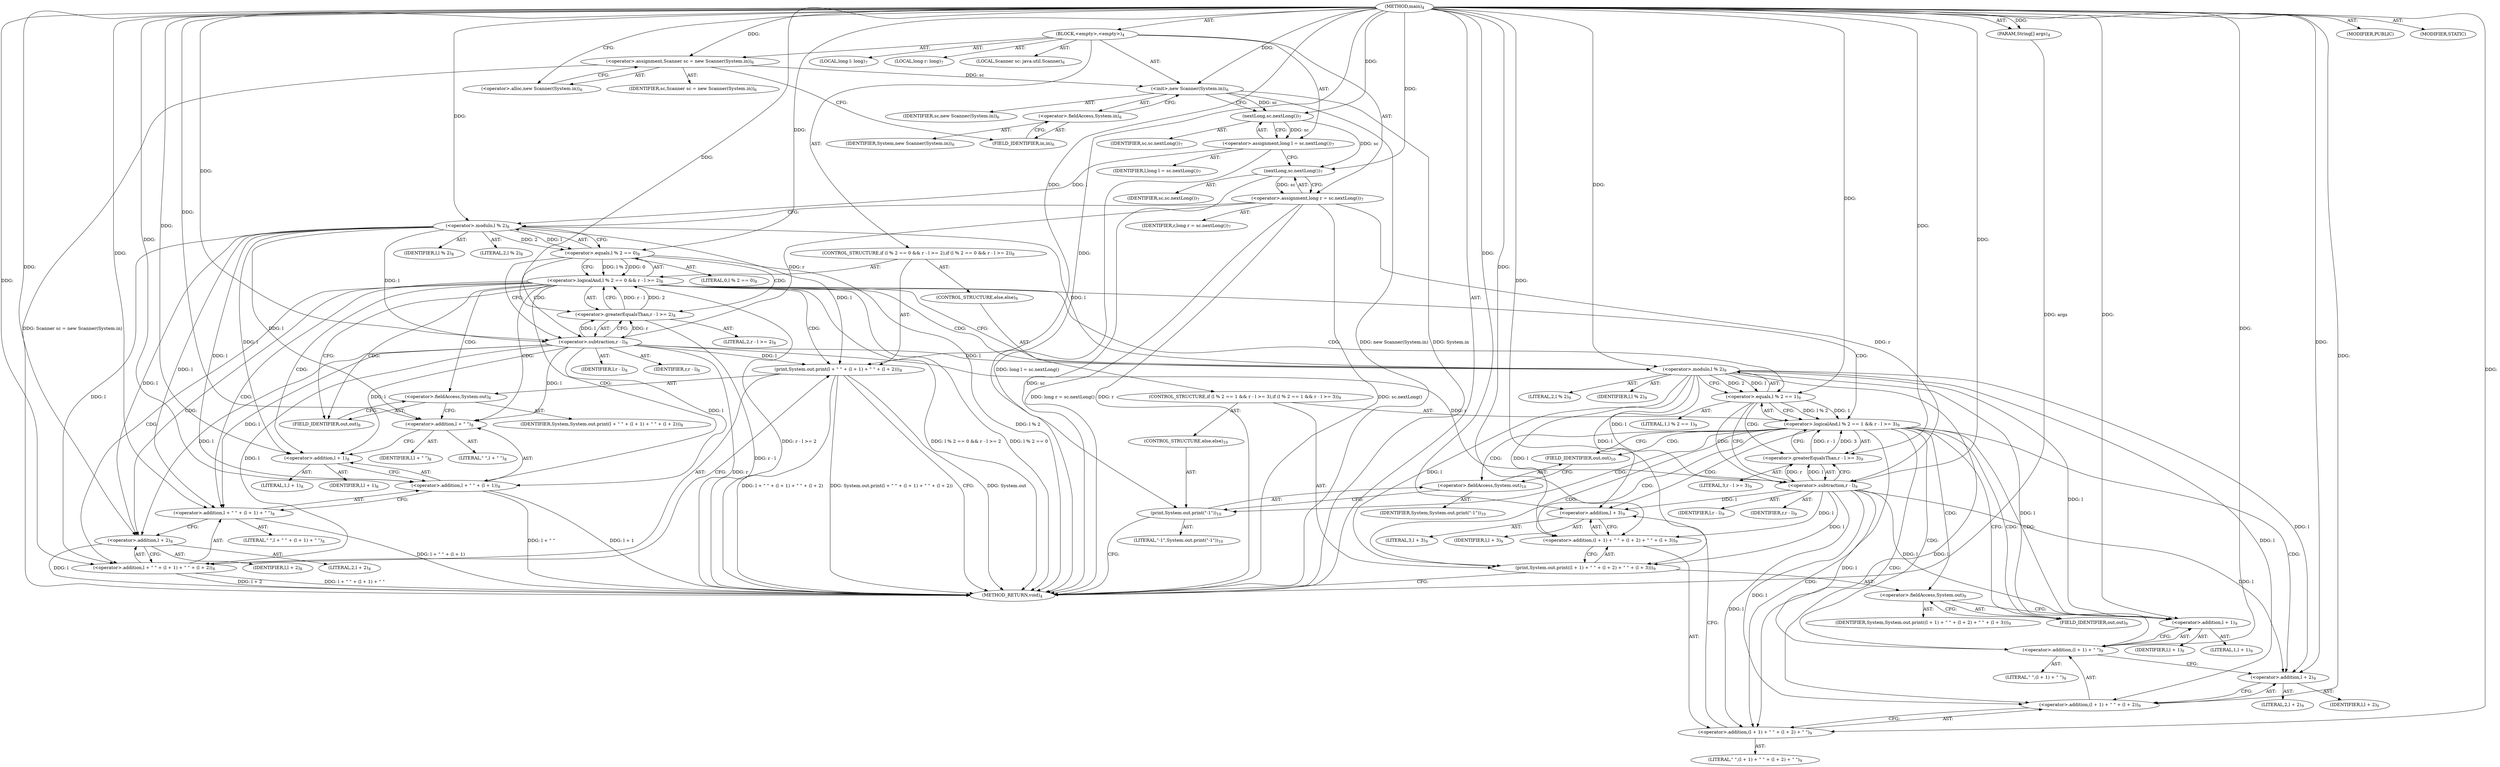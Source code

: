 digraph "main" {  
"19" [label = <(METHOD,main)<SUB>4</SUB>> ]
"20" [label = <(PARAM,String[] args)<SUB>4</SUB>> ]
"21" [label = <(BLOCK,&lt;empty&gt;,&lt;empty&gt;)<SUB>4</SUB>> ]
"4" [label = <(LOCAL,Scanner sc: java.util.Scanner)<SUB>6</SUB>> ]
"22" [label = <(&lt;operator&gt;.assignment,Scanner sc = new Scanner(System.in))<SUB>6</SUB>> ]
"23" [label = <(IDENTIFIER,sc,Scanner sc = new Scanner(System.in))<SUB>6</SUB>> ]
"24" [label = <(&lt;operator&gt;.alloc,new Scanner(System.in))<SUB>6</SUB>> ]
"25" [label = <(&lt;init&gt;,new Scanner(System.in))<SUB>6</SUB>> ]
"3" [label = <(IDENTIFIER,sc,new Scanner(System.in))<SUB>6</SUB>> ]
"26" [label = <(&lt;operator&gt;.fieldAccess,System.in)<SUB>6</SUB>> ]
"27" [label = <(IDENTIFIER,System,new Scanner(System.in))<SUB>6</SUB>> ]
"28" [label = <(FIELD_IDENTIFIER,in,in)<SUB>6</SUB>> ]
"29" [label = <(LOCAL,long l: long)<SUB>7</SUB>> ]
"30" [label = <(LOCAL,long r: long)<SUB>7</SUB>> ]
"31" [label = <(&lt;operator&gt;.assignment,long l = sc.nextLong())<SUB>7</SUB>> ]
"32" [label = <(IDENTIFIER,l,long l = sc.nextLong())<SUB>7</SUB>> ]
"33" [label = <(nextLong,sc.nextLong())<SUB>7</SUB>> ]
"34" [label = <(IDENTIFIER,sc,sc.nextLong())<SUB>7</SUB>> ]
"35" [label = <(&lt;operator&gt;.assignment,long r = sc.nextLong())<SUB>7</SUB>> ]
"36" [label = <(IDENTIFIER,r,long r = sc.nextLong())<SUB>7</SUB>> ]
"37" [label = <(nextLong,sc.nextLong())<SUB>7</SUB>> ]
"38" [label = <(IDENTIFIER,sc,sc.nextLong())<SUB>7</SUB>> ]
"39" [label = <(CONTROL_STRUCTURE,if (l % 2 == 0 &amp;&amp; r - l &gt;= 2),if (l % 2 == 0 &amp;&amp; r - l &gt;= 2))<SUB>8</SUB>> ]
"40" [label = <(&lt;operator&gt;.logicalAnd,l % 2 == 0 &amp;&amp; r - l &gt;= 2)<SUB>8</SUB>> ]
"41" [label = <(&lt;operator&gt;.equals,l % 2 == 0)<SUB>8</SUB>> ]
"42" [label = <(&lt;operator&gt;.modulo,l % 2)<SUB>8</SUB>> ]
"43" [label = <(IDENTIFIER,l,l % 2)<SUB>8</SUB>> ]
"44" [label = <(LITERAL,2,l % 2)<SUB>8</SUB>> ]
"45" [label = <(LITERAL,0,l % 2 == 0)<SUB>8</SUB>> ]
"46" [label = <(&lt;operator&gt;.greaterEqualsThan,r - l &gt;= 2)<SUB>8</SUB>> ]
"47" [label = <(&lt;operator&gt;.subtraction,r - l)<SUB>8</SUB>> ]
"48" [label = <(IDENTIFIER,r,r - l)<SUB>8</SUB>> ]
"49" [label = <(IDENTIFIER,l,r - l)<SUB>8</SUB>> ]
"50" [label = <(LITERAL,2,r - l &gt;= 2)<SUB>8</SUB>> ]
"51" [label = <(print,System.out.print(l + &quot; &quot; + (l + 1) + &quot; &quot; + (l + 2)))<SUB>8</SUB>> ]
"52" [label = <(&lt;operator&gt;.fieldAccess,System.out)<SUB>8</SUB>> ]
"53" [label = <(IDENTIFIER,System,System.out.print(l + &quot; &quot; + (l + 1) + &quot; &quot; + (l + 2)))<SUB>8</SUB>> ]
"54" [label = <(FIELD_IDENTIFIER,out,out)<SUB>8</SUB>> ]
"55" [label = <(&lt;operator&gt;.addition,l + &quot; &quot; + (l + 1) + &quot; &quot; + (l + 2))<SUB>8</SUB>> ]
"56" [label = <(&lt;operator&gt;.addition,l + &quot; &quot; + (l + 1) + &quot; &quot;)<SUB>8</SUB>> ]
"57" [label = <(&lt;operator&gt;.addition,l + &quot; &quot; + (l + 1))<SUB>8</SUB>> ]
"58" [label = <(&lt;operator&gt;.addition,l + &quot; &quot;)<SUB>8</SUB>> ]
"59" [label = <(IDENTIFIER,l,l + &quot; &quot;)<SUB>8</SUB>> ]
"60" [label = <(LITERAL,&quot; &quot;,l + &quot; &quot;)<SUB>8</SUB>> ]
"61" [label = <(&lt;operator&gt;.addition,l + 1)<SUB>8</SUB>> ]
"62" [label = <(IDENTIFIER,l,l + 1)<SUB>8</SUB>> ]
"63" [label = <(LITERAL,1,l + 1)<SUB>8</SUB>> ]
"64" [label = <(LITERAL,&quot; &quot;,l + &quot; &quot; + (l + 1) + &quot; &quot;)<SUB>8</SUB>> ]
"65" [label = <(&lt;operator&gt;.addition,l + 2)<SUB>8</SUB>> ]
"66" [label = <(IDENTIFIER,l,l + 2)<SUB>8</SUB>> ]
"67" [label = <(LITERAL,2,l + 2)<SUB>8</SUB>> ]
"68" [label = <(CONTROL_STRUCTURE,else,else)<SUB>9</SUB>> ]
"69" [label = <(CONTROL_STRUCTURE,if (l % 2 == 1 &amp;&amp; r - l &gt;= 3),if (l % 2 == 1 &amp;&amp; r - l &gt;= 3))<SUB>9</SUB>> ]
"70" [label = <(&lt;operator&gt;.logicalAnd,l % 2 == 1 &amp;&amp; r - l &gt;= 3)<SUB>9</SUB>> ]
"71" [label = <(&lt;operator&gt;.equals,l % 2 == 1)<SUB>9</SUB>> ]
"72" [label = <(&lt;operator&gt;.modulo,l % 2)<SUB>9</SUB>> ]
"73" [label = <(IDENTIFIER,l,l % 2)<SUB>9</SUB>> ]
"74" [label = <(LITERAL,2,l % 2)<SUB>9</SUB>> ]
"75" [label = <(LITERAL,1,l % 2 == 1)<SUB>9</SUB>> ]
"76" [label = <(&lt;operator&gt;.greaterEqualsThan,r - l &gt;= 3)<SUB>9</SUB>> ]
"77" [label = <(&lt;operator&gt;.subtraction,r - l)<SUB>9</SUB>> ]
"78" [label = <(IDENTIFIER,r,r - l)<SUB>9</SUB>> ]
"79" [label = <(IDENTIFIER,l,r - l)<SUB>9</SUB>> ]
"80" [label = <(LITERAL,3,r - l &gt;= 3)<SUB>9</SUB>> ]
"81" [label = <(print,System.out.print((l + 1) + &quot; &quot; + (l + 2) + &quot; &quot; + (l + 3)))<SUB>9</SUB>> ]
"82" [label = <(&lt;operator&gt;.fieldAccess,System.out)<SUB>9</SUB>> ]
"83" [label = <(IDENTIFIER,System,System.out.print((l + 1) + &quot; &quot; + (l + 2) + &quot; &quot; + (l + 3)))<SUB>9</SUB>> ]
"84" [label = <(FIELD_IDENTIFIER,out,out)<SUB>9</SUB>> ]
"85" [label = <(&lt;operator&gt;.addition,(l + 1) + &quot; &quot; + (l + 2) + &quot; &quot; + (l + 3))<SUB>9</SUB>> ]
"86" [label = <(&lt;operator&gt;.addition,(l + 1) + &quot; &quot; + (l + 2) + &quot; &quot;)<SUB>9</SUB>> ]
"87" [label = <(&lt;operator&gt;.addition,(l + 1) + &quot; &quot; + (l + 2))<SUB>9</SUB>> ]
"88" [label = <(&lt;operator&gt;.addition,(l + 1) + &quot; &quot;)<SUB>9</SUB>> ]
"89" [label = <(&lt;operator&gt;.addition,l + 1)<SUB>9</SUB>> ]
"90" [label = <(IDENTIFIER,l,l + 1)<SUB>9</SUB>> ]
"91" [label = <(LITERAL,1,l + 1)<SUB>9</SUB>> ]
"92" [label = <(LITERAL,&quot; &quot;,(l + 1) + &quot; &quot;)<SUB>9</SUB>> ]
"93" [label = <(&lt;operator&gt;.addition,l + 2)<SUB>9</SUB>> ]
"94" [label = <(IDENTIFIER,l,l + 2)<SUB>9</SUB>> ]
"95" [label = <(LITERAL,2,l + 2)<SUB>9</SUB>> ]
"96" [label = <(LITERAL,&quot; &quot;,(l + 1) + &quot; &quot; + (l + 2) + &quot; &quot;)<SUB>9</SUB>> ]
"97" [label = <(&lt;operator&gt;.addition,l + 3)<SUB>9</SUB>> ]
"98" [label = <(IDENTIFIER,l,l + 3)<SUB>9</SUB>> ]
"99" [label = <(LITERAL,3,l + 3)<SUB>9</SUB>> ]
"100" [label = <(CONTROL_STRUCTURE,else,else)<SUB>10</SUB>> ]
"101" [label = <(print,System.out.print(&quot;-1&quot;))<SUB>10</SUB>> ]
"102" [label = <(&lt;operator&gt;.fieldAccess,System.out)<SUB>10</SUB>> ]
"103" [label = <(IDENTIFIER,System,System.out.print(&quot;-1&quot;))<SUB>10</SUB>> ]
"104" [label = <(FIELD_IDENTIFIER,out,out)<SUB>10</SUB>> ]
"105" [label = <(LITERAL,&quot;-1&quot;,System.out.print(&quot;-1&quot;))<SUB>10</SUB>> ]
"106" [label = <(MODIFIER,PUBLIC)> ]
"107" [label = <(MODIFIER,STATIC)> ]
"108" [label = <(METHOD_RETURN,void)<SUB>4</SUB>> ]
  "19" -> "20"  [ label = "AST: "] 
  "19" -> "21"  [ label = "AST: "] 
  "19" -> "106"  [ label = "AST: "] 
  "19" -> "107"  [ label = "AST: "] 
  "19" -> "108"  [ label = "AST: "] 
  "21" -> "4"  [ label = "AST: "] 
  "21" -> "22"  [ label = "AST: "] 
  "21" -> "25"  [ label = "AST: "] 
  "21" -> "29"  [ label = "AST: "] 
  "21" -> "30"  [ label = "AST: "] 
  "21" -> "31"  [ label = "AST: "] 
  "21" -> "35"  [ label = "AST: "] 
  "21" -> "39"  [ label = "AST: "] 
  "22" -> "23"  [ label = "AST: "] 
  "22" -> "24"  [ label = "AST: "] 
  "25" -> "3"  [ label = "AST: "] 
  "25" -> "26"  [ label = "AST: "] 
  "26" -> "27"  [ label = "AST: "] 
  "26" -> "28"  [ label = "AST: "] 
  "31" -> "32"  [ label = "AST: "] 
  "31" -> "33"  [ label = "AST: "] 
  "33" -> "34"  [ label = "AST: "] 
  "35" -> "36"  [ label = "AST: "] 
  "35" -> "37"  [ label = "AST: "] 
  "37" -> "38"  [ label = "AST: "] 
  "39" -> "40"  [ label = "AST: "] 
  "39" -> "51"  [ label = "AST: "] 
  "39" -> "68"  [ label = "AST: "] 
  "40" -> "41"  [ label = "AST: "] 
  "40" -> "46"  [ label = "AST: "] 
  "41" -> "42"  [ label = "AST: "] 
  "41" -> "45"  [ label = "AST: "] 
  "42" -> "43"  [ label = "AST: "] 
  "42" -> "44"  [ label = "AST: "] 
  "46" -> "47"  [ label = "AST: "] 
  "46" -> "50"  [ label = "AST: "] 
  "47" -> "48"  [ label = "AST: "] 
  "47" -> "49"  [ label = "AST: "] 
  "51" -> "52"  [ label = "AST: "] 
  "51" -> "55"  [ label = "AST: "] 
  "52" -> "53"  [ label = "AST: "] 
  "52" -> "54"  [ label = "AST: "] 
  "55" -> "56"  [ label = "AST: "] 
  "55" -> "65"  [ label = "AST: "] 
  "56" -> "57"  [ label = "AST: "] 
  "56" -> "64"  [ label = "AST: "] 
  "57" -> "58"  [ label = "AST: "] 
  "57" -> "61"  [ label = "AST: "] 
  "58" -> "59"  [ label = "AST: "] 
  "58" -> "60"  [ label = "AST: "] 
  "61" -> "62"  [ label = "AST: "] 
  "61" -> "63"  [ label = "AST: "] 
  "65" -> "66"  [ label = "AST: "] 
  "65" -> "67"  [ label = "AST: "] 
  "68" -> "69"  [ label = "AST: "] 
  "69" -> "70"  [ label = "AST: "] 
  "69" -> "81"  [ label = "AST: "] 
  "69" -> "100"  [ label = "AST: "] 
  "70" -> "71"  [ label = "AST: "] 
  "70" -> "76"  [ label = "AST: "] 
  "71" -> "72"  [ label = "AST: "] 
  "71" -> "75"  [ label = "AST: "] 
  "72" -> "73"  [ label = "AST: "] 
  "72" -> "74"  [ label = "AST: "] 
  "76" -> "77"  [ label = "AST: "] 
  "76" -> "80"  [ label = "AST: "] 
  "77" -> "78"  [ label = "AST: "] 
  "77" -> "79"  [ label = "AST: "] 
  "81" -> "82"  [ label = "AST: "] 
  "81" -> "85"  [ label = "AST: "] 
  "82" -> "83"  [ label = "AST: "] 
  "82" -> "84"  [ label = "AST: "] 
  "85" -> "86"  [ label = "AST: "] 
  "85" -> "97"  [ label = "AST: "] 
  "86" -> "87"  [ label = "AST: "] 
  "86" -> "96"  [ label = "AST: "] 
  "87" -> "88"  [ label = "AST: "] 
  "87" -> "93"  [ label = "AST: "] 
  "88" -> "89"  [ label = "AST: "] 
  "88" -> "92"  [ label = "AST: "] 
  "89" -> "90"  [ label = "AST: "] 
  "89" -> "91"  [ label = "AST: "] 
  "93" -> "94"  [ label = "AST: "] 
  "93" -> "95"  [ label = "AST: "] 
  "97" -> "98"  [ label = "AST: "] 
  "97" -> "99"  [ label = "AST: "] 
  "100" -> "101"  [ label = "AST: "] 
  "101" -> "102"  [ label = "AST: "] 
  "101" -> "105"  [ label = "AST: "] 
  "102" -> "103"  [ label = "AST: "] 
  "102" -> "104"  [ label = "AST: "] 
  "22" -> "28"  [ label = "CFG: "] 
  "25" -> "33"  [ label = "CFG: "] 
  "31" -> "37"  [ label = "CFG: "] 
  "35" -> "42"  [ label = "CFG: "] 
  "24" -> "22"  [ label = "CFG: "] 
  "26" -> "25"  [ label = "CFG: "] 
  "33" -> "31"  [ label = "CFG: "] 
  "37" -> "35"  [ label = "CFG: "] 
  "40" -> "54"  [ label = "CFG: "] 
  "40" -> "72"  [ label = "CFG: "] 
  "51" -> "108"  [ label = "CFG: "] 
  "28" -> "26"  [ label = "CFG: "] 
  "41" -> "40"  [ label = "CFG: "] 
  "41" -> "47"  [ label = "CFG: "] 
  "46" -> "40"  [ label = "CFG: "] 
  "52" -> "58"  [ label = "CFG: "] 
  "55" -> "51"  [ label = "CFG: "] 
  "42" -> "41"  [ label = "CFG: "] 
  "47" -> "46"  [ label = "CFG: "] 
  "54" -> "52"  [ label = "CFG: "] 
  "56" -> "65"  [ label = "CFG: "] 
  "65" -> "55"  [ label = "CFG: "] 
  "70" -> "84"  [ label = "CFG: "] 
  "70" -> "104"  [ label = "CFG: "] 
  "81" -> "108"  [ label = "CFG: "] 
  "57" -> "56"  [ label = "CFG: "] 
  "71" -> "70"  [ label = "CFG: "] 
  "71" -> "77"  [ label = "CFG: "] 
  "76" -> "70"  [ label = "CFG: "] 
  "82" -> "89"  [ label = "CFG: "] 
  "85" -> "81"  [ label = "CFG: "] 
  "101" -> "108"  [ label = "CFG: "] 
  "58" -> "61"  [ label = "CFG: "] 
  "61" -> "57"  [ label = "CFG: "] 
  "72" -> "71"  [ label = "CFG: "] 
  "77" -> "76"  [ label = "CFG: "] 
  "84" -> "82"  [ label = "CFG: "] 
  "86" -> "97"  [ label = "CFG: "] 
  "97" -> "85"  [ label = "CFG: "] 
  "102" -> "101"  [ label = "CFG: "] 
  "87" -> "86"  [ label = "CFG: "] 
  "104" -> "102"  [ label = "CFG: "] 
  "88" -> "93"  [ label = "CFG: "] 
  "93" -> "87"  [ label = "CFG: "] 
  "89" -> "88"  [ label = "CFG: "] 
  "19" -> "24"  [ label = "CFG: "] 
  "20" -> "108"  [ label = "DDG: args"] 
  "22" -> "108"  [ label = "DDG: Scanner sc = new Scanner(System.in)"] 
  "25" -> "108"  [ label = "DDG: System.in"] 
  "25" -> "108"  [ label = "DDG: new Scanner(System.in)"] 
  "31" -> "108"  [ label = "DDG: long l = sc.nextLong()"] 
  "35" -> "108"  [ label = "DDG: r"] 
  "37" -> "108"  [ label = "DDG: sc"] 
  "35" -> "108"  [ label = "DDG: sc.nextLong()"] 
  "35" -> "108"  [ label = "DDG: long r = sc.nextLong()"] 
  "41" -> "108"  [ label = "DDG: l % 2"] 
  "40" -> "108"  [ label = "DDG: l % 2 == 0"] 
  "47" -> "108"  [ label = "DDG: r"] 
  "46" -> "108"  [ label = "DDG: r - l"] 
  "40" -> "108"  [ label = "DDG: r - l &gt;= 2"] 
  "40" -> "108"  [ label = "DDG: l % 2 == 0 &amp;&amp; r - l &gt;= 2"] 
  "51" -> "108"  [ label = "DDG: System.out"] 
  "57" -> "108"  [ label = "DDG: l + &quot; &quot;"] 
  "57" -> "108"  [ label = "DDG: l + 1"] 
  "56" -> "108"  [ label = "DDG: l + &quot; &quot; + (l + 1)"] 
  "55" -> "108"  [ label = "DDG: l + &quot; &quot; + (l + 1) + &quot; &quot;"] 
  "65" -> "108"  [ label = "DDG: l"] 
  "55" -> "108"  [ label = "DDG: l + 2"] 
  "51" -> "108"  [ label = "DDG: l + &quot; &quot; + (l + 1) + &quot; &quot; + (l + 2)"] 
  "51" -> "108"  [ label = "DDG: System.out.print(l + &quot; &quot; + (l + 1) + &quot; &quot; + (l + 2))"] 
  "19" -> "20"  [ label = "DDG: "] 
  "19" -> "22"  [ label = "DDG: "] 
  "33" -> "31"  [ label = "DDG: sc"] 
  "37" -> "35"  [ label = "DDG: sc"] 
  "22" -> "25"  [ label = "DDG: sc"] 
  "19" -> "25"  [ label = "DDG: "] 
  "25" -> "33"  [ label = "DDG: sc"] 
  "19" -> "33"  [ label = "DDG: "] 
  "33" -> "37"  [ label = "DDG: sc"] 
  "19" -> "37"  [ label = "DDG: "] 
  "41" -> "40"  [ label = "DDG: l % 2"] 
  "41" -> "40"  [ label = "DDG: 0"] 
  "46" -> "40"  [ label = "DDG: r - l"] 
  "46" -> "40"  [ label = "DDG: 2"] 
  "42" -> "51"  [ label = "DDG: l"] 
  "47" -> "51"  [ label = "DDG: l"] 
  "19" -> "51"  [ label = "DDG: "] 
  "42" -> "41"  [ label = "DDG: l"] 
  "42" -> "41"  [ label = "DDG: 2"] 
  "19" -> "41"  [ label = "DDG: "] 
  "47" -> "46"  [ label = "DDG: r"] 
  "47" -> "46"  [ label = "DDG: l"] 
  "19" -> "46"  [ label = "DDG: "] 
  "42" -> "55"  [ label = "DDG: l"] 
  "47" -> "55"  [ label = "DDG: l"] 
  "19" -> "55"  [ label = "DDG: "] 
  "31" -> "42"  [ label = "DDG: l"] 
  "19" -> "42"  [ label = "DDG: "] 
  "35" -> "47"  [ label = "DDG: r"] 
  "19" -> "47"  [ label = "DDG: "] 
  "42" -> "47"  [ label = "DDG: l"] 
  "42" -> "56"  [ label = "DDG: l"] 
  "47" -> "56"  [ label = "DDG: l"] 
  "19" -> "56"  [ label = "DDG: "] 
  "19" -> "65"  [ label = "DDG: "] 
  "42" -> "65"  [ label = "DDG: l"] 
  "47" -> "65"  [ label = "DDG: l"] 
  "71" -> "70"  [ label = "DDG: l % 2"] 
  "71" -> "70"  [ label = "DDG: 1"] 
  "76" -> "70"  [ label = "DDG: r - l"] 
  "76" -> "70"  [ label = "DDG: 3"] 
  "72" -> "81"  [ label = "DDG: l"] 
  "77" -> "81"  [ label = "DDG: l"] 
  "19" -> "81"  [ label = "DDG: "] 
  "42" -> "57"  [ label = "DDG: l"] 
  "47" -> "57"  [ label = "DDG: l"] 
  "19" -> "57"  [ label = "DDG: "] 
  "72" -> "71"  [ label = "DDG: l"] 
  "72" -> "71"  [ label = "DDG: 2"] 
  "19" -> "71"  [ label = "DDG: "] 
  "77" -> "76"  [ label = "DDG: r"] 
  "77" -> "76"  [ label = "DDG: l"] 
  "19" -> "76"  [ label = "DDG: "] 
  "72" -> "85"  [ label = "DDG: l"] 
  "77" -> "85"  [ label = "DDG: l"] 
  "19" -> "85"  [ label = "DDG: "] 
  "19" -> "101"  [ label = "DDG: "] 
  "42" -> "58"  [ label = "DDG: l"] 
  "47" -> "58"  [ label = "DDG: l"] 
  "19" -> "58"  [ label = "DDG: "] 
  "19" -> "61"  [ label = "DDG: "] 
  "42" -> "61"  [ label = "DDG: l"] 
  "47" -> "61"  [ label = "DDG: l"] 
  "42" -> "72"  [ label = "DDG: l"] 
  "47" -> "72"  [ label = "DDG: l"] 
  "19" -> "72"  [ label = "DDG: "] 
  "35" -> "77"  [ label = "DDG: r"] 
  "47" -> "77"  [ label = "DDG: r"] 
  "19" -> "77"  [ label = "DDG: "] 
  "72" -> "77"  [ label = "DDG: l"] 
  "72" -> "86"  [ label = "DDG: l"] 
  "77" -> "86"  [ label = "DDG: l"] 
  "19" -> "86"  [ label = "DDG: "] 
  "19" -> "97"  [ label = "DDG: "] 
  "72" -> "97"  [ label = "DDG: l"] 
  "77" -> "97"  [ label = "DDG: l"] 
  "72" -> "87"  [ label = "DDG: l"] 
  "77" -> "87"  [ label = "DDG: l"] 
  "19" -> "87"  [ label = "DDG: "] 
  "72" -> "88"  [ label = "DDG: l"] 
  "77" -> "88"  [ label = "DDG: l"] 
  "19" -> "88"  [ label = "DDG: "] 
  "19" -> "93"  [ label = "DDG: "] 
  "72" -> "93"  [ label = "DDG: l"] 
  "77" -> "93"  [ label = "DDG: l"] 
  "72" -> "89"  [ label = "DDG: l"] 
  "77" -> "89"  [ label = "DDG: l"] 
  "19" -> "89"  [ label = "DDG: "] 
  "40" -> "51"  [ label = "CDG: "] 
  "40" -> "57"  [ label = "CDG: "] 
  "40" -> "52"  [ label = "CDG: "] 
  "40" -> "72"  [ label = "CDG: "] 
  "40" -> "56"  [ label = "CDG: "] 
  "40" -> "65"  [ label = "CDG: "] 
  "40" -> "54"  [ label = "CDG: "] 
  "40" -> "58"  [ label = "CDG: "] 
  "40" -> "61"  [ label = "CDG: "] 
  "40" -> "71"  [ label = "CDG: "] 
  "40" -> "70"  [ label = "CDG: "] 
  "40" -> "55"  [ label = "CDG: "] 
  "41" -> "47"  [ label = "CDG: "] 
  "41" -> "46"  [ label = "CDG: "] 
  "70" -> "89"  [ label = "CDG: "] 
  "70" -> "81"  [ label = "CDG: "] 
  "70" -> "84"  [ label = "CDG: "] 
  "70" -> "102"  [ label = "CDG: "] 
  "70" -> "85"  [ label = "CDG: "] 
  "70" -> "104"  [ label = "CDG: "] 
  "70" -> "87"  [ label = "CDG: "] 
  "70" -> "97"  [ label = "CDG: "] 
  "70" -> "82"  [ label = "CDG: "] 
  "70" -> "93"  [ label = "CDG: "] 
  "70" -> "101"  [ label = "CDG: "] 
  "70" -> "88"  [ label = "CDG: "] 
  "70" -> "86"  [ label = "CDG: "] 
  "71" -> "77"  [ label = "CDG: "] 
  "71" -> "76"  [ label = "CDG: "] 
}
